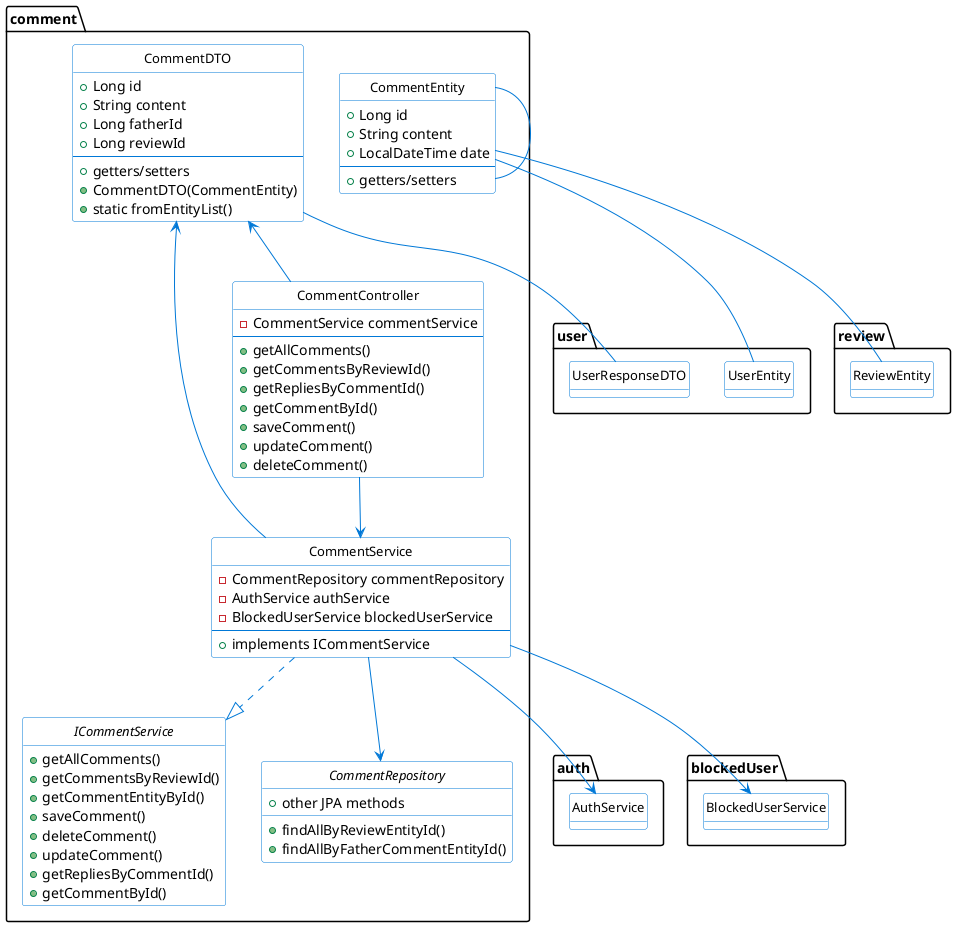 @startuml

skinparam class {
    BackgroundColor White
    ArrowColor #0078D7
    BorderColor #0078D7
    FontSize 13
}
hide circle
hide empty fields

package "comment" {
    class CommentEntity {
        + Long id
        + String content
        + LocalDateTime date
        --
        + getters/setters
    }

    class CommentDTO {
        + Long id
        + String content
        + Long fatherId
        + Long reviewId
        --
        + getters/setters
        + CommentDTO(CommentEntity)
        + static fromEntityList()
    }

    interface ICommentService {
        + getAllComments()
        + getCommentsByReviewId()
        + getCommentEntityById()
        + saveComment()
        + deleteComment()
        + updateComment()
        + getRepliesByCommentId()
        + getCommentById()
    }

    class CommentService {
        - CommentRepository commentRepository
        - AuthService authService
        - BlockedUserService blockedUserService
        --
        + implements ICommentService
    }

    class CommentController {
        - CommentService commentService
        --
        + getAllComments()
        + getCommentsByReviewId()
        + getRepliesByCommentId()
        + getCommentById()
        + saveComment()
        + updateComment()
        + deleteComment()
    }

    interface CommentRepository {
        + findAllByReviewEntityId()
        + findAllByFatherCommentEntityId()
        + other JPA methods
    }
}

' External dependencies
package "user" {
    class UserEntity {}
    class UserResponseDTO {}
}

package "review" {
    class ReviewEntity {}
}

package "auth" {
    class AuthService {}
}

package "blockedUser" {
    class BlockedUserService {}
}

' Relationships
CommentEntity -- UserEntity
CommentEntity -- ReviewEntity
CommentEntity -- CommentEntity

CommentService ..|> ICommentService
CommentService --> CommentRepository
CommentService --> AuthService
CommentService --> BlockedUserService

CommentController --> CommentService

CommentDTO -- UserResponseDTO
CommentDTO <-- CommentController
CommentDTO <-- CommentService

@enduml